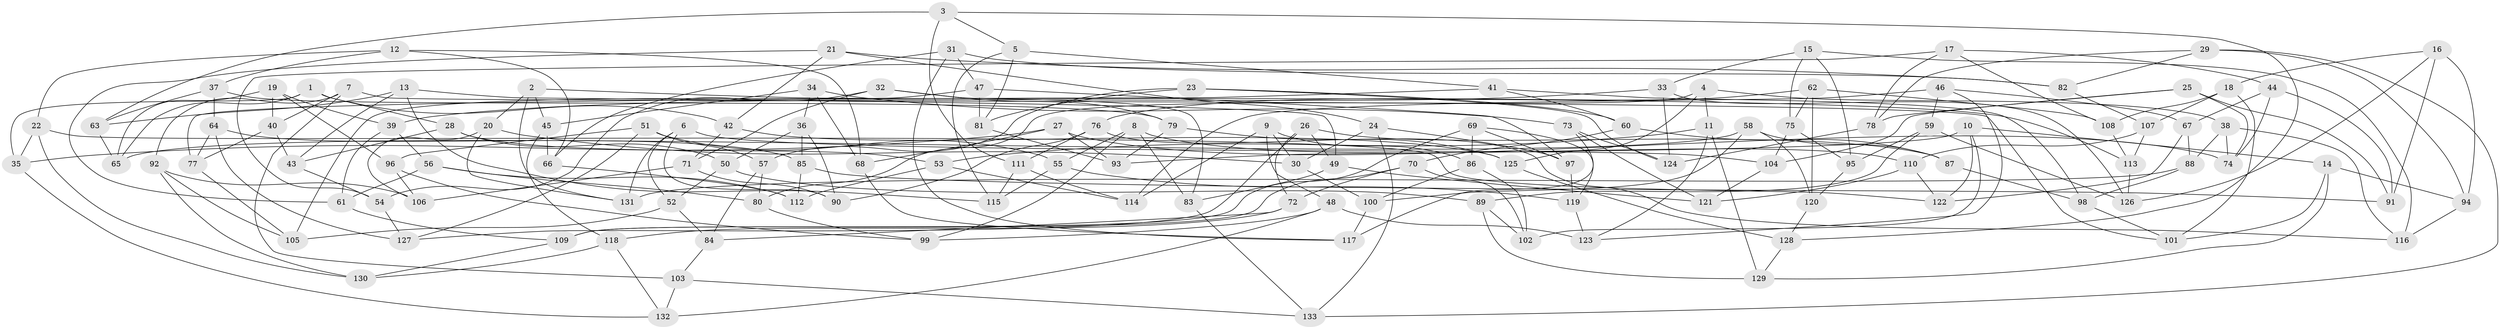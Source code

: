 // Generated by graph-tools (version 1.1) at 2025/03/03/09/25 03:03:09]
// undirected, 133 vertices, 266 edges
graph export_dot {
graph [start="1"]
  node [color=gray90,style=filled];
  1;
  2;
  3;
  4;
  5;
  6;
  7;
  8;
  9;
  10;
  11;
  12;
  13;
  14;
  15;
  16;
  17;
  18;
  19;
  20;
  21;
  22;
  23;
  24;
  25;
  26;
  27;
  28;
  29;
  30;
  31;
  32;
  33;
  34;
  35;
  36;
  37;
  38;
  39;
  40;
  41;
  42;
  43;
  44;
  45;
  46;
  47;
  48;
  49;
  50;
  51;
  52;
  53;
  54;
  55;
  56;
  57;
  58;
  59;
  60;
  61;
  62;
  63;
  64;
  65;
  66;
  67;
  68;
  69;
  70;
  71;
  72;
  73;
  74;
  75;
  76;
  77;
  78;
  79;
  80;
  81;
  82;
  83;
  84;
  85;
  86;
  87;
  88;
  89;
  90;
  91;
  92;
  93;
  94;
  95;
  96;
  97;
  98;
  99;
  100;
  101;
  102;
  103;
  104;
  105;
  106;
  107;
  108;
  109;
  110;
  111;
  112;
  113;
  114;
  115;
  116;
  117;
  118;
  119;
  120;
  121;
  122;
  123;
  124;
  125;
  126;
  127;
  128;
  129;
  130;
  131;
  132;
  133;
  1 -- 35;
  1 -- 28;
  1 -- 65;
  1 -- 42;
  2 -- 113;
  2 -- 45;
  2 -- 131;
  2 -- 20;
  3 -- 128;
  3 -- 5;
  3 -- 63;
  3 -- 111;
  4 -- 38;
  4 -- 11;
  4 -- 125;
  4 -- 80;
  5 -- 81;
  5 -- 115;
  5 -- 41;
  6 -- 104;
  6 -- 90;
  6 -- 52;
  6 -- 131;
  7 -- 103;
  7 -- 101;
  7 -- 40;
  7 -- 92;
  8 -- 110;
  8 -- 83;
  8 -- 99;
  8 -- 55;
  9 -- 114;
  9 -- 30;
  9 -- 48;
  9 -- 86;
  10 -- 122;
  10 -- 102;
  10 -- 93;
  10 -- 14;
  11 -- 123;
  11 -- 129;
  11 -- 53;
  12 -- 68;
  12 -- 66;
  12 -- 37;
  12 -- 22;
  13 -- 115;
  13 -- 49;
  13 -- 43;
  13 -- 63;
  14 -- 101;
  14 -- 129;
  14 -- 94;
  15 -- 116;
  15 -- 75;
  15 -- 33;
  15 -- 95;
  16 -- 126;
  16 -- 94;
  16 -- 18;
  16 -- 91;
  17 -- 44;
  17 -- 108;
  17 -- 78;
  17 -- 54;
  18 -- 107;
  18 -- 108;
  18 -- 101;
  19 -- 40;
  19 -- 65;
  19 -- 96;
  19 -- 39;
  20 -- 30;
  20 -- 131;
  20 -- 106;
  21 -- 42;
  21 -- 61;
  21 -- 82;
  21 -- 24;
  22 -- 122;
  22 -- 35;
  22 -- 130;
  23 -- 81;
  23 -- 60;
  23 -- 124;
  23 -- 57;
  24 -- 133;
  24 -- 97;
  24 -- 30;
  25 -- 74;
  25 -- 78;
  25 -- 91;
  25 -- 104;
  26 -- 49;
  26 -- 72;
  26 -- 87;
  26 -- 127;
  27 -- 68;
  27 -- 74;
  27 -- 93;
  27 -- 35;
  28 -- 53;
  28 -- 43;
  28 -- 50;
  29 -- 82;
  29 -- 78;
  29 -- 133;
  29 -- 94;
  30 -- 100;
  31 -- 66;
  31 -- 47;
  31 -- 82;
  31 -- 117;
  32 -- 71;
  32 -- 54;
  32 -- 79;
  32 -- 83;
  33 -- 124;
  33 -- 126;
  33 -- 39;
  34 -- 45;
  34 -- 36;
  34 -- 68;
  34 -- 73;
  35 -- 132;
  36 -- 50;
  36 -- 90;
  36 -- 85;
  37 -- 64;
  37 -- 63;
  37 -- 79;
  38 -- 74;
  38 -- 88;
  38 -- 116;
  39 -- 56;
  39 -- 61;
  40 -- 77;
  40 -- 43;
  41 -- 98;
  41 -- 77;
  41 -- 60;
  42 -- 71;
  42 -- 125;
  43 -- 54;
  44 -- 74;
  44 -- 67;
  44 -- 91;
  45 -- 66;
  45 -- 118;
  46 -- 59;
  46 -- 67;
  46 -- 123;
  46 -- 114;
  47 -- 105;
  47 -- 97;
  47 -- 81;
  48 -- 132;
  48 -- 123;
  48 -- 99;
  49 -- 121;
  49 -- 83;
  50 -- 52;
  50 -- 89;
  51 -- 96;
  51 -- 55;
  51 -- 127;
  51 -- 57;
  52 -- 105;
  52 -- 84;
  53 -- 114;
  53 -- 112;
  54 -- 127;
  55 -- 119;
  55 -- 115;
  56 -- 80;
  56 -- 61;
  56 -- 112;
  57 -- 80;
  57 -- 84;
  58 -- 87;
  58 -- 120;
  58 -- 100;
  58 -- 65;
  59 -- 89;
  59 -- 95;
  59 -- 126;
  60 -- 87;
  60 -- 70;
  61 -- 109;
  62 -- 108;
  62 -- 120;
  62 -- 75;
  62 -- 76;
  63 -- 65;
  64 -- 127;
  64 -- 77;
  64 -- 85;
  66 -- 112;
  67 -- 122;
  67 -- 88;
  68 -- 117;
  69 -- 97;
  69 -- 119;
  69 -- 109;
  69 -- 86;
  70 -- 109;
  70 -- 72;
  70 -- 102;
  71 -- 90;
  71 -- 106;
  72 -- 118;
  72 -- 84;
  73 -- 124;
  73 -- 121;
  73 -- 117;
  75 -- 95;
  75 -- 104;
  76 -- 90;
  76 -- 111;
  76 -- 116;
  77 -- 105;
  78 -- 124;
  79 -- 93;
  79 -- 125;
  80 -- 99;
  81 -- 93;
  82 -- 107;
  83 -- 133;
  84 -- 103;
  85 -- 91;
  85 -- 112;
  86 -- 102;
  86 -- 100;
  87 -- 98;
  88 -- 131;
  88 -- 98;
  89 -- 129;
  89 -- 102;
  92 -- 106;
  92 -- 105;
  92 -- 130;
  94 -- 116;
  95 -- 120;
  96 -- 99;
  96 -- 106;
  97 -- 119;
  98 -- 101;
  100 -- 117;
  103 -- 133;
  103 -- 132;
  104 -- 121;
  107 -- 113;
  107 -- 110;
  108 -- 113;
  109 -- 130;
  110 -- 122;
  110 -- 121;
  111 -- 115;
  111 -- 114;
  113 -- 126;
  118 -- 132;
  118 -- 130;
  119 -- 123;
  120 -- 128;
  125 -- 128;
  128 -- 129;
}
